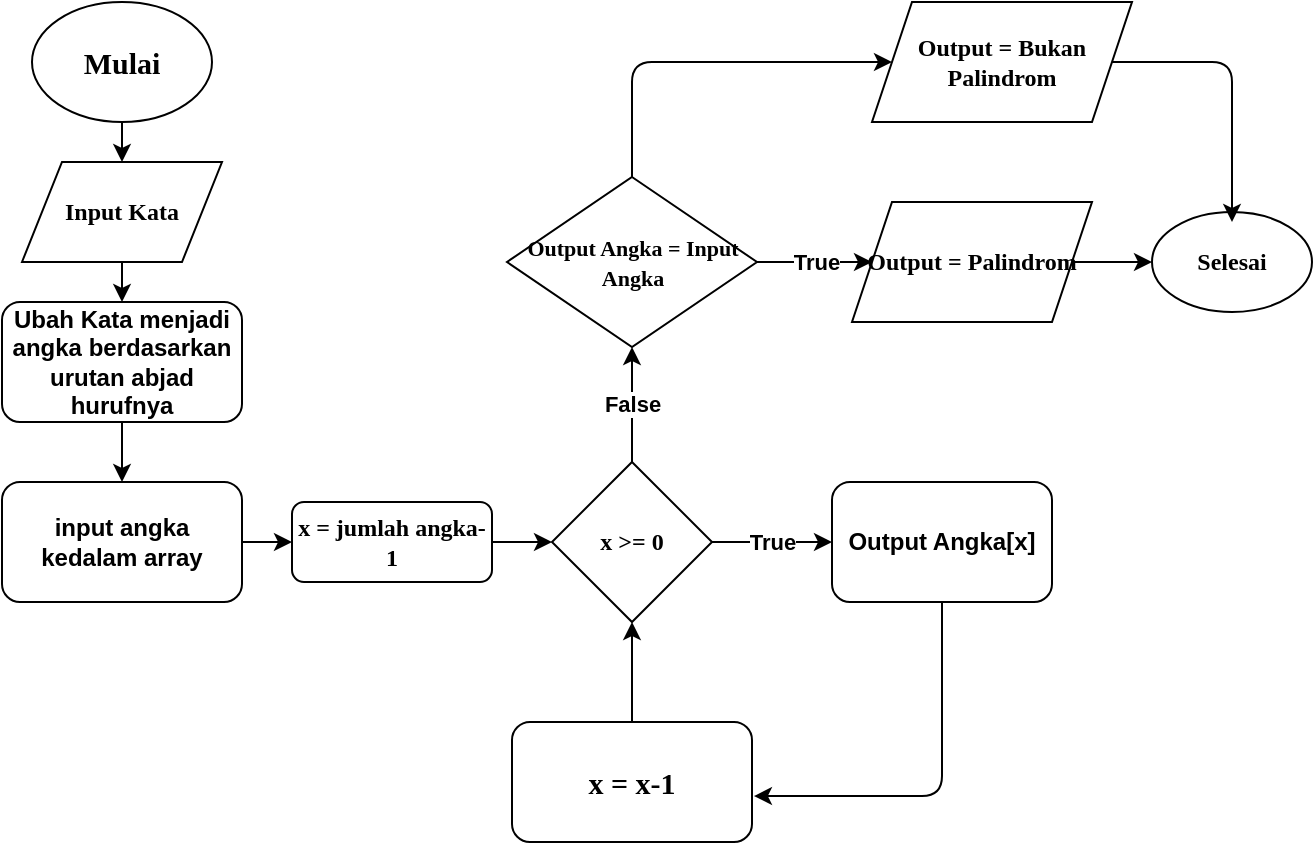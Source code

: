 <mxfile version="14.7.8" type="device"><diagram id="tt5l17vYLHcg5QNLVgEe" name="Page-1"><mxGraphModel dx="867" dy="468" grid="1" gridSize="10" guides="1" tooltips="1" connect="1" arrows="1" fold="1" page="1" pageScale="1" pageWidth="850" pageHeight="1100" math="0" shadow="0"><root><mxCell id="0"/><mxCell id="1" parent="0"/><mxCell id="Amhl82lC2FzriThrE0Xl-1" value="&lt;span&gt;&lt;font face=&quot;Georgia&quot;&gt;&lt;span&gt;x &amp;gt;= 0&lt;br&gt;&lt;/span&gt;&lt;/font&gt;&lt;/span&gt;" style="rhombus;whiteSpace=wrap;html=1;fontStyle=1" parent="1" vertex="1"><mxGeometry x="440" y="290" width="80" height="80" as="geometry"/></mxCell><object label="&lt;font style=&quot;font-size: 15px&quot; face=&quot;Georgia&quot;&gt;&lt;span&gt;Mulai&lt;/span&gt;&lt;/font&gt;" id="Amhl82lC2FzriThrE0Xl-2"><mxCell style="ellipse;whiteSpace=wrap;html=1;fontStyle=1" parent="1" vertex="1"><mxGeometry x="180" y="60" width="90" height="60" as="geometry"/></mxCell></object><mxCell id="Amhl82lC2FzriThrE0Xl-5" value="Input Kata" style="shape=parallelogram;perimeter=parallelogramPerimeter;whiteSpace=wrap;html=1;fixedSize=1;fontFamily=Georgia;fontSize=12;fontStyle=1" parent="1" vertex="1"><mxGeometry x="175" y="140" width="100" height="50" as="geometry"/></mxCell><mxCell id="Amhl82lC2FzriThrE0Xl-7" value="x = jumlah angka-1" style="rounded=1;whiteSpace=wrap;html=1;fontFamily=Georgia;fontSize=12;fontStyle=1" parent="1" vertex="1"><mxGeometry x="310" y="310" width="100" height="40" as="geometry"/></mxCell><mxCell id="Amhl82lC2FzriThrE0Xl-8" value="" style="endArrow=classic;html=1;fontFamily=Georgia;fontSize=15;exitX=1;exitY=0.5;exitDx=0;exitDy=0;entryX=0;entryY=0.5;entryDx=0;entryDy=0;fontStyle=1" parent="1" source="Amhl82lC2FzriThrE0Xl-7" target="Amhl82lC2FzriThrE0Xl-1" edge="1"><mxGeometry width="50" height="50" relative="1" as="geometry"><mxPoint x="530" y="329.5" as="sourcePoint"/><mxPoint x="600" y="330" as="targetPoint"/></mxGeometry></mxCell><mxCell id="Amhl82lC2FzriThrE0Xl-9" value="" style="endArrow=classic;html=1;fontFamily=Georgia;fontSize=15;entryX=0;entryY=0.5;entryDx=0;entryDy=0;exitX=1;exitY=0.5;exitDx=0;exitDy=0;fontStyle=1" parent="1" source="Amhl82lC2FzriThrE0Xl-1" target="_NaeB-0fc4HZu4f9w1Yk-1" edge="1"><mxGeometry relative="1" as="geometry"><mxPoint x="640" y="330" as="sourcePoint"/><mxPoint x="580" y="330" as="targetPoint"/></mxGeometry></mxCell><mxCell id="Amhl82lC2FzriThrE0Xl-10" value="True" style="edgeLabel;resizable=0;html=1;align=center;verticalAlign=middle;fontStyle=1" parent="Amhl82lC2FzriThrE0Xl-9" connectable="0" vertex="1"><mxGeometry relative="1" as="geometry"/></mxCell><mxCell id="Amhl82lC2FzriThrE0Xl-18" value="" style="endArrow=classic;html=1;fontFamily=Georgia;fontSize=12;entryX=0;entryY=0.5;entryDx=0;entryDy=0;fontStyle=1" parent="1" source="Amhl82lC2FzriThrE0Xl-32" target="Amhl82lC2FzriThrE0Xl-25" edge="1"><mxGeometry relative="1" as="geometry"><mxPoint x="545" y="190" as="sourcePoint"/><mxPoint x="610" y="190" as="targetPoint"/></mxGeometry></mxCell><mxCell id="Amhl82lC2FzriThrE0Xl-19" value="&lt;span&gt;True&lt;/span&gt;" style="edgeLabel;resizable=0;html=1;align=center;verticalAlign=middle;fontStyle=1" parent="Amhl82lC2FzriThrE0Xl-18" connectable="0" vertex="1"><mxGeometry relative="1" as="geometry"/></mxCell><mxCell id="Amhl82lC2FzriThrE0Xl-21" value="" style="endArrow=classic;html=1;fontFamily=Georgia;fontSize=12;exitX=0.5;exitY=0;exitDx=0;exitDy=0;entryX=0.5;entryY=1;entryDx=0;entryDy=0;fontStyle=1" parent="1" source="Amhl82lC2FzriThrE0Xl-1" target="Amhl82lC2FzriThrE0Xl-32" edge="1"><mxGeometry relative="1" as="geometry"><mxPoint x="420" y="210" as="sourcePoint"/><mxPoint x="480" y="250" as="targetPoint"/></mxGeometry></mxCell><mxCell id="Amhl82lC2FzriThrE0Xl-22" value="&lt;span&gt;False&lt;/span&gt;" style="edgeLabel;resizable=0;html=1;align=center;verticalAlign=middle;fontStyle=1" parent="Amhl82lC2FzriThrE0Xl-21" connectable="0" vertex="1"><mxGeometry relative="1" as="geometry"/></mxCell><mxCell id="Amhl82lC2FzriThrE0Xl-25" value="&lt;span&gt;Output = Palindrom&lt;br&gt;&lt;/span&gt;" style="shape=parallelogram;perimeter=parallelogramPerimeter;whiteSpace=wrap;html=1;fixedSize=1;fontFamily=Georgia;fontSize=12;fontStyle=1" parent="1" vertex="1"><mxGeometry x="590" y="160" width="120" height="60" as="geometry"/></mxCell><mxCell id="Amhl82lC2FzriThrE0Xl-27" value="" style="endArrow=classic;html=1;fontFamily=Georgia;fontSize=12;exitX=1;exitY=0.5;exitDx=0;exitDy=0;fontStyle=1" parent="1" source="Amhl82lC2FzriThrE0Xl-25" target="Amhl82lC2FzriThrE0Xl-28" edge="1"><mxGeometry width="50" height="50" relative="1" as="geometry"><mxPoint x="440" y="240" as="sourcePoint"/><mxPoint x="740" y="190" as="targetPoint"/></mxGeometry></mxCell><mxCell id="Amhl82lC2FzriThrE0Xl-28" value="&lt;span&gt;Selesai&lt;/span&gt;" style="ellipse;whiteSpace=wrap;html=1;fontFamily=Georgia;fontSize=12;fontStyle=1" parent="1" vertex="1"><mxGeometry x="740" y="165" width="80" height="50" as="geometry"/></mxCell><mxCell id="Amhl82lC2FzriThrE0Xl-29" value="&lt;span&gt;Output = Bukan Palindrom&lt;br&gt;&lt;/span&gt;" style="shape=parallelogram;perimeter=parallelogramPerimeter;whiteSpace=wrap;html=1;fixedSize=1;fontFamily=Georgia;fontSize=12;fontStyle=1" parent="1" vertex="1"><mxGeometry x="600" y="60" width="130" height="60" as="geometry"/></mxCell><mxCell id="Amhl82lC2FzriThrE0Xl-30" value="" style="endArrow=classic;html=1;fontFamily=Georgia;fontSize=12;entryX=0;entryY=0.5;entryDx=0;entryDy=0;exitX=0.5;exitY=0;exitDx=0;exitDy=0;fontStyle=1" parent="1" source="Amhl82lC2FzriThrE0Xl-32" target="Amhl82lC2FzriThrE0Xl-29" edge="1"><mxGeometry width="50" height="50" relative="1" as="geometry"><mxPoint x="480" y="140" as="sourcePoint"/><mxPoint x="490" y="190" as="targetPoint"/><Array as="points"><mxPoint x="480" y="90"/></Array></mxGeometry></mxCell><mxCell id="Amhl82lC2FzriThrE0Xl-31" value="" style="endArrow=classic;html=1;fontFamily=Georgia;fontSize=12;exitX=1;exitY=0.5;exitDx=0;exitDy=0;entryX=0.5;entryY=0.1;entryDx=0;entryDy=0;entryPerimeter=0;fontStyle=1" parent="1" source="Amhl82lC2FzriThrE0Xl-29" target="Amhl82lC2FzriThrE0Xl-28" edge="1"><mxGeometry width="50" height="50" relative="1" as="geometry"><mxPoint x="440" y="240" as="sourcePoint"/><mxPoint x="490" y="190" as="targetPoint"/><Array as="points"><mxPoint x="780" y="90"/></Array></mxGeometry></mxCell><mxCell id="Amhl82lC2FzriThrE0Xl-32" value="&lt;font style=&quot;font-size: 11px&quot;&gt;&lt;span&gt;Output Angka = Input Angka&lt;/span&gt;&lt;/font&gt;" style="rhombus;whiteSpace=wrap;html=1;fontFamily=Georgia;fontSize=12;fontStyle=1" parent="1" vertex="1"><mxGeometry x="417.5" y="147.5" width="125" height="85" as="geometry"/></mxCell><mxCell id="Amhl82lC2FzriThrE0Xl-33" value="" style="endArrow=classic;html=1;fontFamily=Georgia;fontSize=12;entryX=1.008;entryY=0.617;entryDx=0;entryDy=0;entryPerimeter=0;fontStyle=1" parent="1" source="_NaeB-0fc4HZu4f9w1Yk-1" target="Amhl82lC2FzriThrE0Xl-34" edge="1"><mxGeometry width="50" height="50" relative="1" as="geometry"><mxPoint x="635" y="362.5" as="sourcePoint"/><mxPoint x="635" y="410" as="targetPoint"/><Array as="points"><mxPoint x="635" y="457"/></Array></mxGeometry></mxCell><mxCell id="Amhl82lC2FzriThrE0Xl-34" value="&lt;font style=&quot;font-size: 15px&quot;&gt;&lt;span&gt;x = x-1&lt;/span&gt;&lt;/font&gt;" style="rounded=1;whiteSpace=wrap;html=1;fontFamily=Georgia;fontSize=12;fontStyle=1" parent="1" vertex="1"><mxGeometry x="420" y="420" width="120" height="60" as="geometry"/></mxCell><mxCell id="Amhl82lC2FzriThrE0Xl-35" value="" style="endArrow=classic;html=1;fontFamily=Georgia;fontSize=12;exitX=0.5;exitY=0;exitDx=0;exitDy=0;entryX=0.5;entryY=1;entryDx=0;entryDy=0;fontStyle=1" parent="1" source="Amhl82lC2FzriThrE0Xl-34" target="Amhl82lC2FzriThrE0Xl-1" edge="1"><mxGeometry width="50" height="50" relative="1" as="geometry"><mxPoint x="440" y="340" as="sourcePoint"/><mxPoint x="490" y="290" as="targetPoint"/></mxGeometry></mxCell><mxCell id="ny36wb0SdCN8bBs0Y0u7-1" value="Ubah Kata menjadi angka berdasarkan urutan abjad hurufnya" style="rounded=1;whiteSpace=wrap;html=1;fontSize=12;fontStyle=1" parent="1" vertex="1"><mxGeometry x="165" y="210" width="120" height="60" as="geometry"/></mxCell><mxCell id="_NaeB-0fc4HZu4f9w1Yk-1" value="&lt;font style=&quot;font-size: 12px&quot;&gt;&lt;span&gt;Output Angka[x]&lt;/span&gt;&lt;/font&gt;" style="rounded=1;whiteSpace=wrap;html=1;fontStyle=1" vertex="1" parent="1"><mxGeometry x="580" y="300" width="110" height="60" as="geometry"/></mxCell><mxCell id="_NaeB-0fc4HZu4f9w1Yk-5" value="input angka kedalam array" style="rounded=1;whiteSpace=wrap;html=1;fontStyle=1" vertex="1" parent="1"><mxGeometry x="165" y="300" width="120" height="60" as="geometry"/></mxCell><mxCell id="_NaeB-0fc4HZu4f9w1Yk-6" value="" style="endArrow=classic;html=1;exitX=0.5;exitY=1;exitDx=0;exitDy=0;entryX=0.5;entryY=0;entryDx=0;entryDy=0;" edge="1" parent="1" source="Amhl82lC2FzriThrE0Xl-2" target="Amhl82lC2FzriThrE0Xl-5"><mxGeometry width="50" height="50" relative="1" as="geometry"><mxPoint x="275" y="130" as="sourcePoint"/><mxPoint x="325" y="80" as="targetPoint"/></mxGeometry></mxCell><mxCell id="_NaeB-0fc4HZu4f9w1Yk-7" value="" style="endArrow=classic;html=1;exitX=0.5;exitY=1;exitDx=0;exitDy=0;entryX=0.5;entryY=0;entryDx=0;entryDy=0;" edge="1" parent="1" source="Amhl82lC2FzriThrE0Xl-5" target="ny36wb0SdCN8bBs0Y0u7-1"><mxGeometry width="50" height="50" relative="1" as="geometry"><mxPoint x="280" y="197.5" as="sourcePoint"/><mxPoint x="330" y="147.5" as="targetPoint"/></mxGeometry></mxCell><mxCell id="_NaeB-0fc4HZu4f9w1Yk-9" value="" style="endArrow=classic;html=1;exitX=0.5;exitY=1;exitDx=0;exitDy=0;entryX=0.5;entryY=0;entryDx=0;entryDy=0;" edge="1" parent="1" source="ny36wb0SdCN8bBs0Y0u7-1" target="_NaeB-0fc4HZu4f9w1Yk-5"><mxGeometry width="50" height="50" relative="1" as="geometry"><mxPoint x="400" y="290" as="sourcePoint"/><mxPoint x="450" y="240" as="targetPoint"/></mxGeometry></mxCell><mxCell id="_NaeB-0fc4HZu4f9w1Yk-10" value="" style="endArrow=classic;html=1;exitX=1;exitY=0.5;exitDx=0;exitDy=0;entryX=0;entryY=0.5;entryDx=0;entryDy=0;" edge="1" parent="1" source="_NaeB-0fc4HZu4f9w1Yk-5" target="Amhl82lC2FzriThrE0Xl-7"><mxGeometry width="50" height="50" relative="1" as="geometry"><mxPoint x="400" y="290" as="sourcePoint"/><mxPoint x="450" y="240" as="targetPoint"/></mxGeometry></mxCell></root></mxGraphModel></diagram></mxfile>